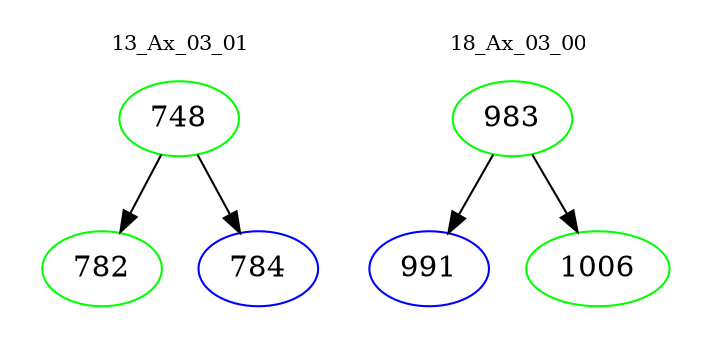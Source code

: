 digraph{
subgraph cluster_0 {
color = white
label = "13_Ax_03_01";
fontsize=10;
T0_748 [label="748", color="green"]
T0_748 -> T0_782 [color="black"]
T0_782 [label="782", color="green"]
T0_748 -> T0_784 [color="black"]
T0_784 [label="784", color="blue"]
}
subgraph cluster_1 {
color = white
label = "18_Ax_03_00";
fontsize=10;
T1_983 [label="983", color="green"]
T1_983 -> T1_991 [color="black"]
T1_991 [label="991", color="blue"]
T1_983 -> T1_1006 [color="black"]
T1_1006 [label="1006", color="green"]
}
}
